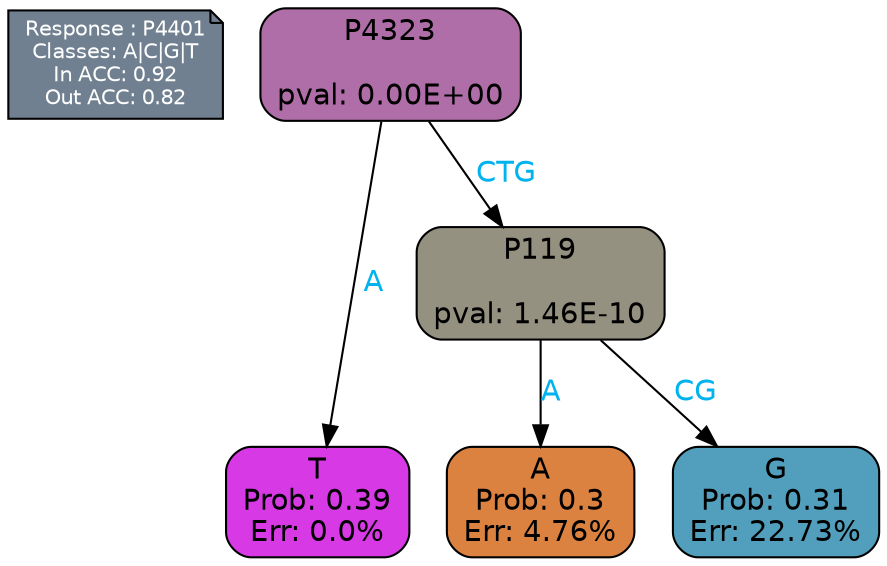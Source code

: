 digraph Tree {
node [shape=box, style="filled, rounded", color="black", fontname=helvetica] ;
graph [ranksep=equally, splines=polylines, bgcolor=transparent, dpi=600] ;
edge [fontname=helvetica] ;
LEGEND [label="Response : P4401
Classes: A|C|G|T
In ACC: 0.92
Out ACC: 0.82
",shape=note,align=left,style=filled,fillcolor="slategray",fontcolor="white",fontsize=10];1 [label="P4323

pval: 0.00E+00", fillcolor="#af6ea8"] ;
2 [label="T
Prob: 0.39
Err: 0.0%", fillcolor="#d739e5"] ;
3 [label="P119

pval: 1.46E-10", fillcolor="#959181"] ;
4 [label="A
Prob: 0.3
Err: 4.76%", fillcolor="#dc8241"] ;
5 [label="G
Prob: 0.31
Err: 22.73%", fillcolor="#519fbd"] ;
1 -> 2 [label="A",fontcolor=deepskyblue2] ;
1 -> 3 [label="CTG",fontcolor=deepskyblue2] ;
3 -> 4 [label="A",fontcolor=deepskyblue2] ;
3 -> 5 [label="CG",fontcolor=deepskyblue2] ;
{rank = same; 2;4;5;}{rank = same; LEGEND;1;}}